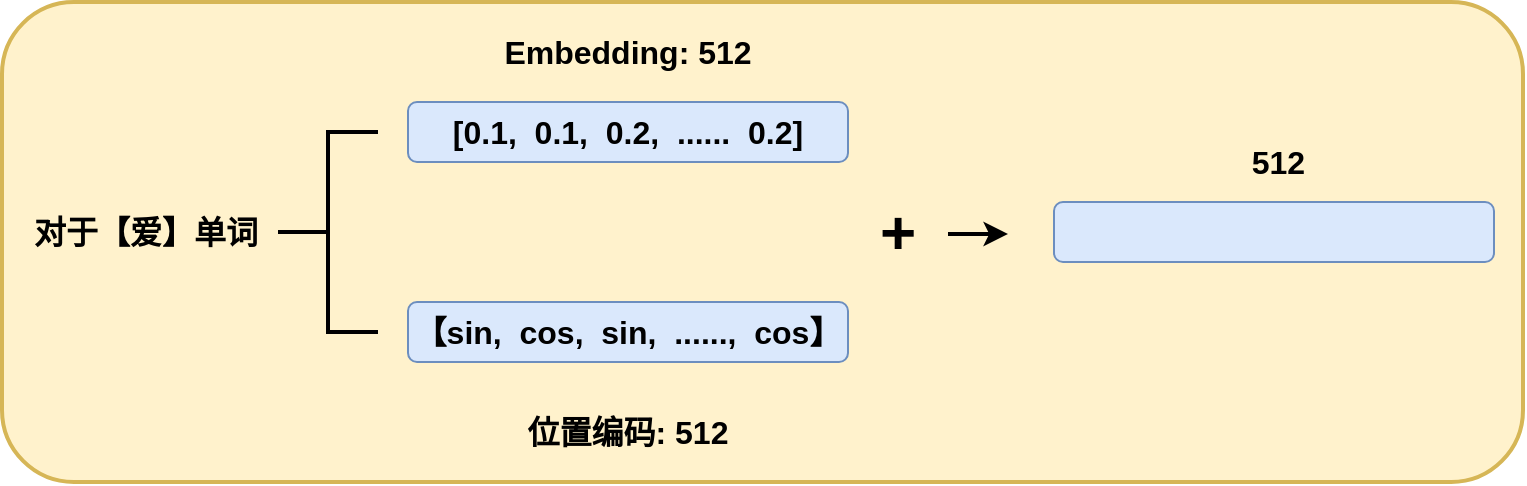 <mxfile version="15.5.0" type="github">
  <diagram id="sAFOBQeFJ_5edHOZZvsE" name="Page-1">
    <mxGraphModel dx="1038" dy="491" grid="1" gridSize="10" guides="1" tooltips="1" connect="1" arrows="1" fold="1" page="1" pageScale="1" pageWidth="827" pageHeight="1169" math="0" shadow="0">
      <root>
        <mxCell id="0" />
        <mxCell id="1" parent="0" />
        <mxCell id="c5zeUe-koDPsNLg-zj8j-1" value="" style="rounded=1;whiteSpace=wrap;html=1;fillColor=#fff2cc;strokeColor=#d6b656;shadow=0;sketch=0;strokeWidth=2;" vertex="1" parent="1">
          <mxGeometry x="60" y="30" width="760.5" height="240" as="geometry" />
        </mxCell>
        <mxCell id="c5zeUe-koDPsNLg-zj8j-11" value="&lt;font style=&quot;font-size: 16px&quot;&gt;&lt;b&gt;对于【爱】单词&lt;/b&gt;&lt;/font&gt;" style="text;html=1;strokeColor=none;fillColor=none;align=center;verticalAlign=middle;whiteSpace=wrap;rounded=0;" vertex="1" parent="1">
          <mxGeometry x="67" y="130" width="130" height="30" as="geometry" />
        </mxCell>
        <mxCell id="c5zeUe-koDPsNLg-zj8j-13" value="" style="strokeWidth=2;html=1;shape=mxgraph.flowchart.annotation_2;align=left;labelPosition=right;pointerEvents=1;fontSize=16;" vertex="1" parent="1">
          <mxGeometry x="198" y="95" width="50" height="100" as="geometry" />
        </mxCell>
        <mxCell id="c5zeUe-koDPsNLg-zj8j-14" value="&lt;b&gt;【sin,&amp;nbsp; cos,&amp;nbsp; sin,&amp;nbsp; ......,&amp;nbsp; cos】&lt;/b&gt;" style="rounded=1;whiteSpace=wrap;html=1;fontSize=16;fillColor=#dae8fc;strokeColor=#6c8ebf;" vertex="1" parent="1">
          <mxGeometry x="263" y="180" width="220" height="30" as="geometry" />
        </mxCell>
        <mxCell id="c5zeUe-koDPsNLg-zj8j-15" value="&lt;b&gt;[0.1,&amp;nbsp; 0.1,&amp;nbsp; 0.2,&amp;nbsp; ......&amp;nbsp; 0.2]&lt;/b&gt;" style="rounded=1;whiteSpace=wrap;html=1;fontSize=16;fillColor=#dae8fc;strokeColor=#6c8ebf;" vertex="1" parent="1">
          <mxGeometry x="263" y="80" width="220" height="30" as="geometry" />
        </mxCell>
        <mxCell id="c5zeUe-koDPsNLg-zj8j-16" value="&lt;b&gt;Embedding: 512&lt;/b&gt;" style="text;html=1;strokeColor=none;fillColor=none;align=center;verticalAlign=middle;whiteSpace=wrap;rounded=0;fontSize=16;" vertex="1" parent="1">
          <mxGeometry x="303" y="40" width="140" height="30" as="geometry" />
        </mxCell>
        <mxCell id="c5zeUe-koDPsNLg-zj8j-18" value="&lt;b&gt;位置编码: 512&lt;/b&gt;" style="text;html=1;strokeColor=none;fillColor=none;align=center;verticalAlign=middle;whiteSpace=wrap;rounded=0;fontSize=16;" vertex="1" parent="1">
          <mxGeometry x="318" y="230" width="110" height="30" as="geometry" />
        </mxCell>
        <mxCell id="c5zeUe-koDPsNLg-zj8j-19" value="&lt;b&gt;&lt;font style=&quot;font-size: 31px&quot;&gt;+&lt;/font&gt;&lt;/b&gt;" style="text;html=1;strokeColor=none;fillColor=none;align=center;verticalAlign=middle;whiteSpace=wrap;rounded=0;fontSize=16;" vertex="1" parent="1">
          <mxGeometry x="483" y="130" width="50" height="30" as="geometry" />
        </mxCell>
        <mxCell id="c5zeUe-koDPsNLg-zj8j-20" value="" style="endArrow=classic;html=1;rounded=0;fontSize=31;edgeStyle=orthogonalEdgeStyle;strokeWidth=2;" edge="1" parent="1">
          <mxGeometry width="50" height="50" relative="1" as="geometry">
            <mxPoint x="533" y="146" as="sourcePoint" />
            <mxPoint x="563" y="146" as="targetPoint" />
          </mxGeometry>
        </mxCell>
        <mxCell id="c5zeUe-koDPsNLg-zj8j-21" value="" style="rounded=1;whiteSpace=wrap;html=1;fontSize=16;fillColor=#dae8fc;strokeColor=#6c8ebf;" vertex="1" parent="1">
          <mxGeometry x="586" y="130" width="220" height="30" as="geometry" />
        </mxCell>
        <mxCell id="c5zeUe-koDPsNLg-zj8j-22" value="&lt;b&gt;&amp;nbsp;512&lt;/b&gt;" style="text;html=1;strokeColor=none;fillColor=none;align=center;verticalAlign=middle;whiteSpace=wrap;rounded=0;fontSize=16;" vertex="1" parent="1">
          <mxGeometry x="666" y="95" width="60" height="30" as="geometry" />
        </mxCell>
      </root>
    </mxGraphModel>
  </diagram>
</mxfile>
